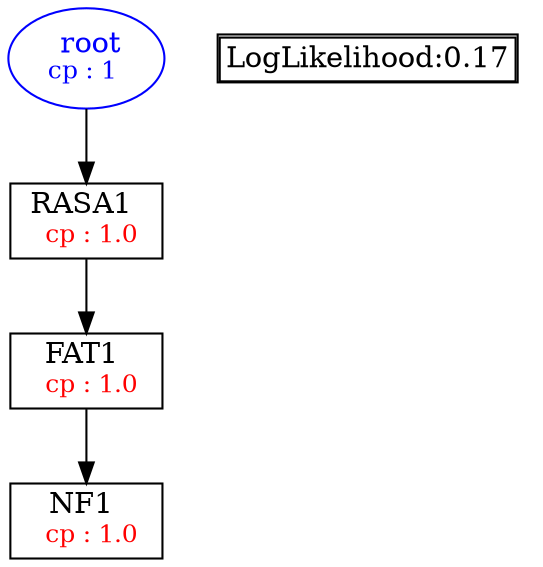 digraph tree {
    "root" [label=<<font color='Blue'> root</font><br/><font color='Blue' POINT-SIZE='12'>cp : 1 </font>>, shape=oval, color=Blue];
    "S2" [label =<RASA1 <br/> <font color='Red' POINT-SIZE='12'> cp : 1.0 </font>>, shape=box];
    "S1" [label =<FAT1 <br/> <font color='Red' POINT-SIZE='12'> cp : 1.0 </font>>, shape=box];
    "S3" [label =<NF1 <br/> <font color='Red' POINT-SIZE='12'> cp : 1.0 </font>>, shape=box];
    "root" -> "S2";
    "S2" -> "S1";
    "S1" -> "S3";

    node[shape=plaintext]
    fontsize="10"
    struct1 [label=
    <<TABLE BORDER="1" CELLBORDER="1" CELLSPACING="0" >
    <TR><TD ALIGN="LEFT">LogLikelihood:0.17</TD></TR>
    </TABLE>>];

}
